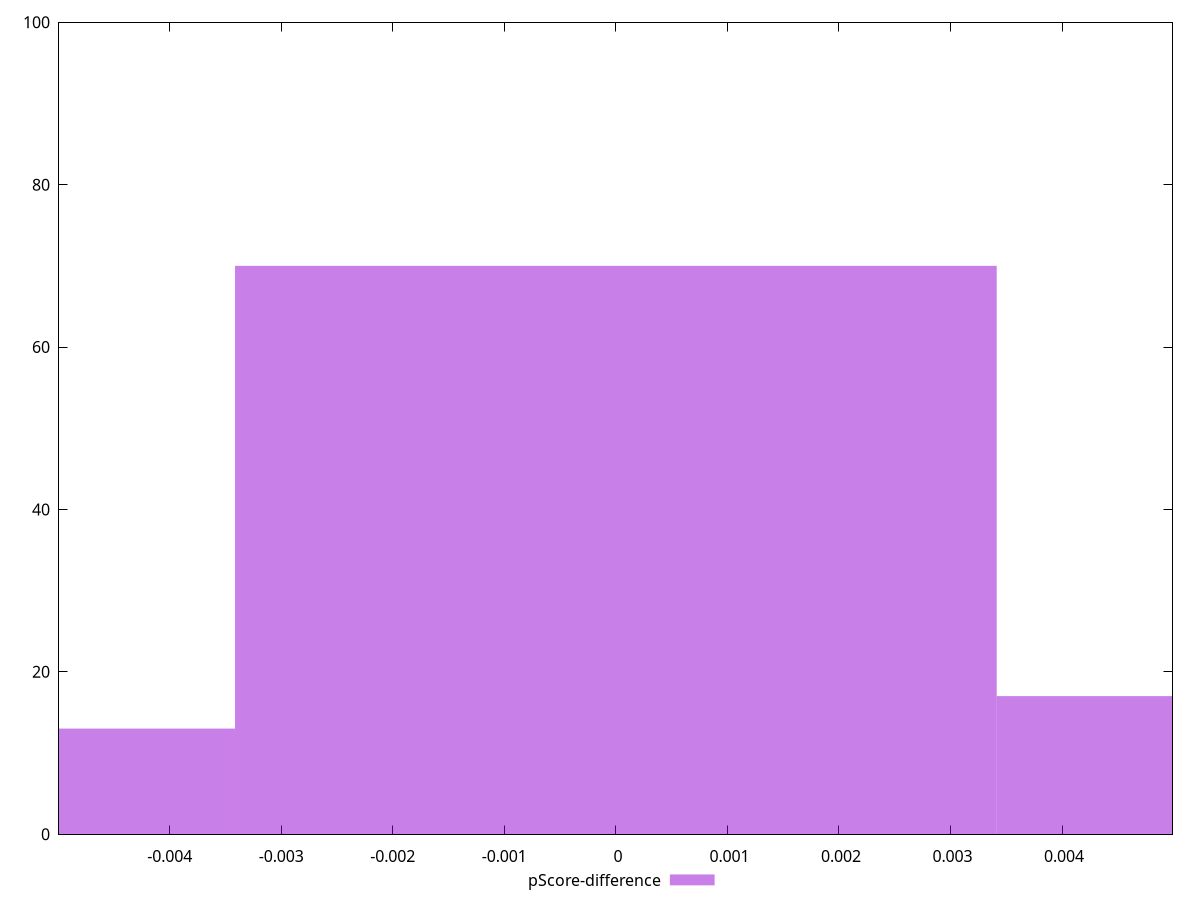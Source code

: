 reset

$pScoreDifference <<EOF
0 70
0.0068282925589398125 17
-0.0068282925589398125 13
EOF

set key outside below
set boxwidth 0.0068282925589398125
set xrange [-0.0049921046513737855:0.004989833361463414]
set yrange [0:100]
set trange [0:100]
set style fill transparent solid 0.5 noborder
set terminal svg size 640, 490 enhanced background rgb 'white'
set output "reprap/total-blocking-time/samples/pages+cached/pScore-difference/histogram.svg"

plot $pScoreDifference title "pScore-difference" with boxes

reset

